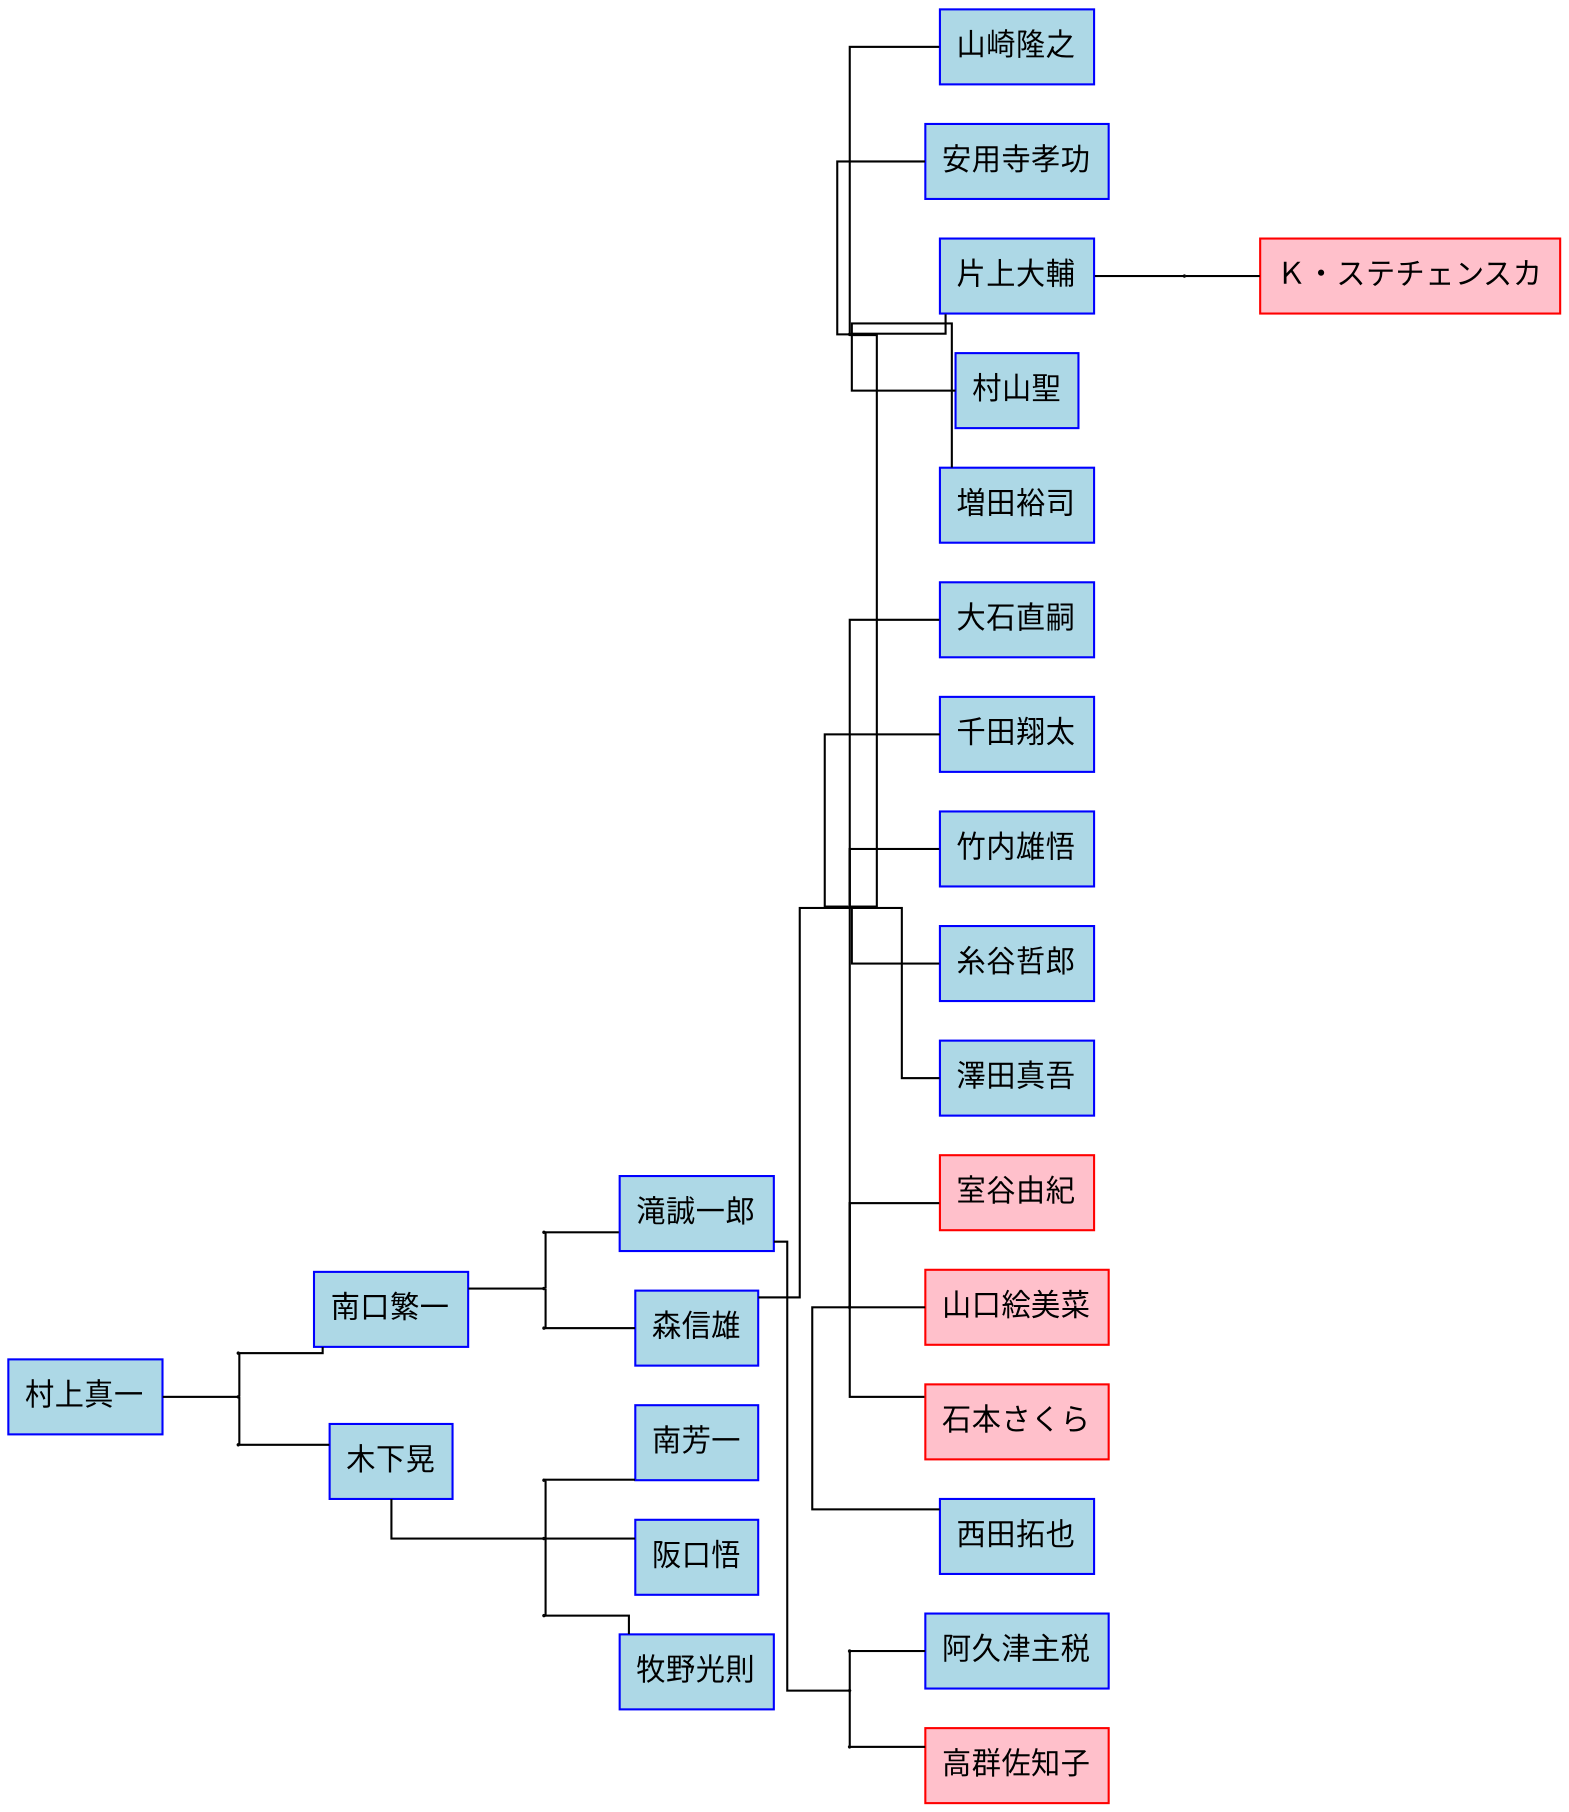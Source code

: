 graph "ShogiPlayers13" {
graph [charset="UTF-8", rankdir="LR", splines="ortho"]
node [fontname="Sans", shape="record"]



// Attributes




// Persons
pro_37 [color="blue", fillcolor="lightblue", label=" 南口繁一", style="filled"]
pro_88 [color="blue", fillcolor="lightblue", label=" 木下晃", style="filled"]
pro_101 [color="blue", fillcolor="lightblue", label=" 滝誠一郎", style="filled"]
pro_126 [color="blue", fillcolor="lightblue", label=" 森信雄", style="filled"]
pro_147 [color="blue", fillcolor="lightblue", label=" 南芳一", style="filled"]
pro_180 [color="blue", fillcolor="lightblue", label=" 村山聖", style="filled"]
pro_225 [color="blue", fillcolor="lightblue", label=" 増田裕司", style="filled"]
pro_227 [color="blue", fillcolor="lightblue", label=" 山崎隆之", style="filled"]
pro_233 [color="blue", fillcolor="lightblue", label=" 阿久津主税", style="filled"]
pro_234 [color="blue", fillcolor="lightblue", label=" 安用寺孝功", style="filled"]
pro_251 [color="blue", fillcolor="lightblue", label=" 片上大輔", style="filled"]
pro_254 [color="blue", fillcolor="lightblue", label=" 阪口悟", style="filled"]
pro_260 [color="blue", fillcolor="lightblue", label=" 糸谷哲郎", style="filled"]
pro_274 [color="blue", fillcolor="lightblue", label=" 澤田真吾", style="filled"]
pro_275 [color="blue", fillcolor="lightblue", label=" 大石直嗣", style="filled"]
pro_279 [color="blue", fillcolor="lightblue", label=" 牧野光則", style="filled"]
pro_291 [color="blue", fillcolor="lightblue", label=" 千田翔太", style="filled"]
pro_292 [color="blue", fillcolor="lightblue", label=" 竹内雄悟", style="filled"]
pro_309 [color="blue", fillcolor="lightblue", label=" 西田拓也", style="filled"]
lady_8 [color="red", fillcolor="pink", label=" 高群佐知子", style="filled"]
lady_42 [color="red", fillcolor="pink", label=" 室谷由紀", style="filled"]
lady_55 [color="red", fillcolor="pink", label=" 山口絵美菜", style="filled"]
lady_57 [color="red", fillcolor="pink", label=" 石本さくら", style="filled"]
lady_59 [color="red", fillcolor="pink", label=" Ｋ・ステチェンスカ", style="filled"]
extra_13 [color="blue", fillcolor="lightblue", label=" 村上真一", style="filled"]

// Generations


// Families
f0_c0 [height="0.01", shape="point", width="0.01"]
f0_c1 [height="0.01", shape="point", width="0.01"]
f0_c2 [height="0.01", shape="point", width="0.01"]
{rank=same; f0_c0 -- f0_c1 -- f0_c2}
pro_37 -- f0_c1
f0_c0 -- pro_101
f0_c2 -- pro_126
f1_c0 [height="0.01", shape="point", width="0.01"]
f1_c1 [height="0.01", shape="point", width="0.01"]
f1_c2 [height="0.01", shape="point", width="0.01"]
{rank=same; f1_c0 -- f1_c1 -- f1_c2}
pro_88 -- f1_c1
f1_c0 -- pro_147
f1_c1 -- pro_254
f1_c2 -- pro_279
f2_c0 [height="0.01", shape="point", width="0.01"]
f2_c1 [height="0.01", shape="point", width="0.01"]
f2_c2 [height="0.01", shape="point", width="0.01"]
{rank=same; f2_c0 -- f2_c1 -- f2_c2}
pro_101 -- f2_c1
f2_c0 -- pro_233
f2_c2 -- lady_8
f3_c0 [height="0.01", shape="point", width="0.01"]
f3_c1 [height="0.01", shape="point", width="0.01"]
f3_c2 [height="0.01", shape="point", width="0.01"]
{rank=same; f3_c0 -- f3_c1 -- f3_c2}
pro_126 -- f3_c1
f3_c0 -- pro_180
f3_c0 -- pro_225
f3_c0 -- pro_227
f3_c0 -- pro_234
f3_c0 -- pro_251
f3_c1 -- pro_260
f3_c1 -- pro_274
f3_c1 -- pro_275
f3_c1 -- pro_291
f3_c1 -- pro_292
f3_c2 -- pro_309
f3_c2 -- lady_42
f3_c2 -- lady_55
f3_c2 -- lady_57
f4_c [height="0.01", shape="point", width="0.01"]
pro_251 -- f4_c
f4_c -- lady_59
f5_c0 [height="0.01", shape="point", width="0.01"]
f5_c1 [height="0.01", shape="point", width="0.01"]
f5_c2 [height="0.01", shape="point", width="0.01"]
{rank=same; f5_c0 -- f5_c1 -- f5_c2}
extra_13 -- f5_c1
f5_c0 -- pro_37
f5_c2 -- pro_88

}
